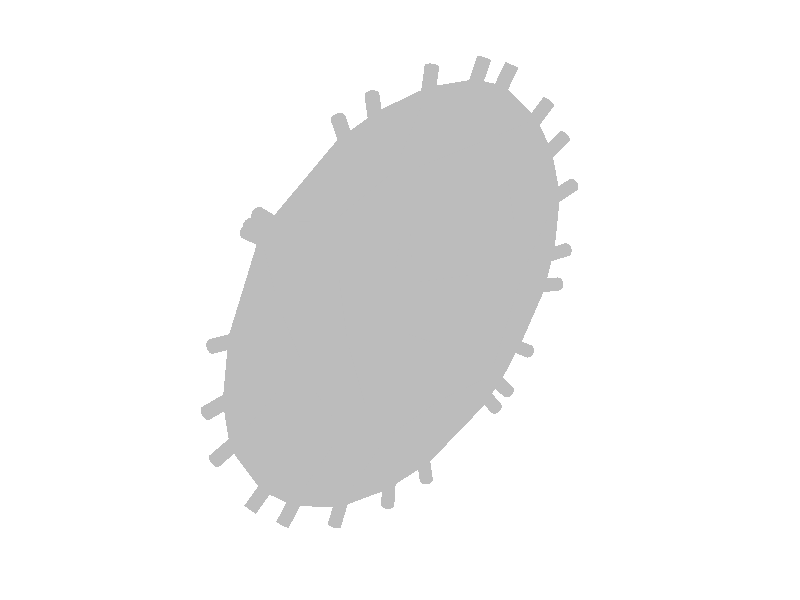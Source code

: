 #include "colors.inc"
background { rgb <1, 1, 1> }
camera {location <6, 6, 6>up <0,1,0> right <-1.33,0,0> angle 18look_at <0, 0, 0> sky <0, 1, 0> }
cylinder { <1.38778e-17, 0.289459, -0.402041>, <-1.38778e-17, 0.10123, -0.512605>, 0.00545749 texture {  pigment { rgb <0.5, 0.5, 0.5> } } }
cylinder { <1.38778e-17, 0.289459, -0.402041>, <3.46945e-18, 0.0505296, -0.0743995>, 0.0101377 texture {  pigment { rgb <0.5, 0.5, 0.5> } } }
cylinder { <-1.38778e-17, 0.10123, -0.512605>, <3.46945e-18, 0.0505296, -0.0743995>, 0.0110282 texture {  pigment { rgb <0.5, 0.5, 0.5> } } }
cylinder { <-1.38778e-17, -0.475481, 0.195143>, <-1.38778e-17, -0.501213, 0.338548>, 0.00364241 texture {  pigment { rgb <0.5, 0.5, 0.5> } } }
cylinder { <-1.38778e-17, -0.475481, 0.195143>, <-1.38778e-17, -0.605998, 0.25138>, 0.00355296 texture {  pigment { rgb <0.5, 0.5, 0.5> } } }
cylinder { <-1.38778e-17, -0.501213, 0.338548>, <-1.38778e-17, -0.605998, 0.25138>, 0.00340756 texture {  pigment { rgb <0.5, 0.5, 0.5> } } }
cylinder { <0, 0.339187, -0.630683>, <1.38778e-17, 0.326882, -0.90252>, 0.00680289 texture {  pigment { rgb <0.5, 0.5, 0.5> } } }
cylinder { <0, 0.339187, -0.630683>, <-2.77556e-17, 0.526731, -0.799665>, 0.00631108 texture {  pigment { rgb <0.5, 0.5, 0.5> } } }
cylinder { <1.38778e-17, 0.326882, -0.90252>, <-2.77556e-17, 0.526731, -0.799665>, 0.00561911 texture {  pigment { rgb <0.5, 0.5, 0.5> } } }
cylinder { <2.77556e-17, -0.497097, 0.0519043>, <2.77556e-17, -0.652927, -0.238725>, 0.00824425 texture {  pigment { rgb <0.5, 0.5, 0.5> } } }
cylinder { <2.77556e-17, -0.497097, 0.0519043>, <-2.77556e-17, -0.371158, -0.259605>, 0.00840011 texture {  pigment { rgb <0.5, 0.5, 0.5> } } }
cylinder { <2.77556e-17, -0.652927, -0.238725>, <-2.77556e-17, -0.371158, -0.259605>, 0.00706353 texture {  pigment { rgb <0.5, 0.5, 0.5> } } }
cylinder { <2.77556e-17, 0.334805, 0.349456>, <5.55112e-17, 0.562161, 0.363367>, 0.00569454 texture {  pigment { rgb <0.5, 0.5, 0.5> } } }
cylinder { <2.77556e-17, 0.334805, 0.349456>, <0, 0.513451, 0.0354564>, 0.00903155 texture {  pigment { rgb <0.5, 0.5, 0.5> } } }
cylinder { <5.55112e-17, 0.562161, 0.363367>, <0, 0.513451, 0.0354564>, 0.00828772 texture {  pigment { rgb <0.5, 0.5, 0.5> } } }
cylinder { <1.38778e-17, 0.289459, -0.402041>, <0, 0.555747, -0.499573>, 0.00708969 texture {  pigment { rgb <0.5, 0.5, 0.5> } } }
cylinder { <1.38778e-17, 0.289459, -0.402041>, <-6.93889e-18, 0.475046, -0.140802>, 0.00801123 texture {  pigment { rgb <0.5, 0.5, 0.5> } } }
cylinder { <0, 0.555747, -0.499573>, <-6.93889e-18, 0.475046, -0.140802>, 0.00919338 texture {  pigment { rgb <0.5, 0.5, 0.5> } } }
cylinder { <-5.55112e-17, -0.371326, -0.900659>, <0, -0.216905, -0.760056>, 0.00522106 texture {  pigment { rgb <0.5, 0.5, 0.5> } } }
cylinder { <-5.55112e-17, -0.371326, -0.900659>, <0, -0.622733, -0.736156>, 0.00751111 texture {  pigment { rgb <0.5, 0.5, 0.5> } } }
cylinder { <0, -0.216905, -0.760056>, <0, -0.622733, -0.736156>, 0.0101633 texture {  pigment { rgb <0.5, 0.5, 0.5> } } }
cylinder { <0, 0.651776, 0.706293>, <3.46945e-18, 0.658572, 0.74287>, 0.000930074 texture {  pigment { rgb <0.5, 0.5, 0.5> } } }
cylinder { <0, 0.651776, 0.706293>, <0, 0.676682, 0.728961>, 0.000841918 texture {  pigment { rgb <0.5, 0.5, 0.5> } } }
cylinder { <3.46945e-18, 0.658572, 0.74287>, <0, 0.676682, 0.728961>, 0.000570872 texture {  pigment { rgb <0.5, 0.5, 0.5> } } }
cylinder { <-2.77556e-17, 0.922479, 0.302497>, <0, 0.642678, 0.0332444>, 0.00970778 texture {  pigment { rgb <0.5, 0.5, 0.5> } } }
cylinder { <5.55112e-17, 0.562161, 0.363367>, <-2.77556e-17, 0.922479, 0.302497>, 0.00913558 texture {  pigment { rgb <0.5, 0.5, 0.5> } } }
cylinder { <0, 0.513451, 0.0354564>, <0, 0.642678, 0.0332444>, 0.00323114 texture {  pigment { rgb <0.5, 0.5, 0.5> } } }
cylinder { <1.38778e-17, -0.559279, 0.781939>, <2.77556e-17, -0.725093, 0.624789>, 0.0057113 texture {  pigment { rgb <0.5, 0.5, 0.5> } } }
cylinder { <-1.38778e-17, -0.501213, 0.338548>, <1.38778e-17, -0.559279, 0.781939>, 0.0111794 texture {  pigment { rgb <0.5, 0.5, 0.5> } } }
cylinder { <-1.38778e-17, -0.605998, 0.25138>, <2.77556e-17, -0.725093, 0.624789>, 0.00979852 texture {  pigment { rgb <0.5, 0.5, 0.5> } } }
cylinder { <-6.93889e-18, 0.475046, -0.140802>, <6.93889e-18, 0.605805, -0.0651568>, 0.00377658 texture {  pigment { rgb <0.5, 0.5, 0.5> } } }
cylinder { <-6.93889e-18, 0.475046, -0.140802>, <6.93889e-18, 0.520668, -0.0471278>, 0.00260483 texture {  pigment { rgb <0.5, 0.5, 0.5> } } }
cylinder { <6.93889e-18, 0.605805, -0.0651568>, <6.93889e-18, 0.520668, -0.0471278>, 0.00217562 texture {  pigment { rgb <0.5, 0.5, 0.5> } } }
cylinder { <2.77556e-17, -0.497097, 0.0519043>, <0, -0.676498, 0.086106>, 0.00456579 texture {  pigment { rgb <0.5, 0.5, 0.5> } } }
cylinder { <2.77556e-17, -0.652927, -0.238725>, <0, -0.955262, -0.14828>, 0.00788936 texture {  pigment { rgb <0.5, 0.5, 0.5> } } }
cylinder { <0, -0.676498, 0.086106>, <0, -0.955262, -0.14828>, 0.00910518 texture {  pigment { rgb <0.5, 0.5, 0.5> } } }
cylinder { <-3.46945e-18, -0.0724555, 0.539984>, <1.73472e-18, -0.0502663, 0.30289>, 0.00595325 texture {  pigment { rgb <0.5, 0.5, 0.5> } } }
cylinder { <2.77556e-17, 0.334805, 0.349456>, <0, 0.0548673, 0.0509432>, 0.0102309 texture {  pigment { rgb <0.5, 0.5, 0.5> } } }
cylinder { <2.77556e-17, 0.334805, 0.349456>, <-3.46945e-18, -0.0724555, 0.539984>, 0.0112406 texture {  pigment { rgb <0.5, 0.5, 0.5> } } }
cylinder { <1.73472e-18, -0.0502663, 0.30289>, <0, 0.0548673, 0.0509432>, 0.00682507 texture {  pigment { rgb <0.5, 0.5, 0.5> } } }
cylinder { <-1.38778e-17, -0.501213, 0.338548>, <1.04083e-17, -0.12701, 0.578973>, 0.0111196 texture {  pigment { rgb <0.5, 0.5, 0.5> } } }
cylinder { <1.38778e-17, -0.559279, 0.781939>, <1.04083e-17, -0.12701, 0.578973>, 0.0119387 texture {  pigment { rgb <0.5, 0.5, 0.5> } } }
cylinder { <-1.38778e-17, -0.475481, 0.195143>, <5.55112e-17, -0.553116, 0.158051>, 0.00215103 texture {  pigment { rgb <0.5, 0.5, 0.5> } } }
cylinder { <2.77556e-17, -0.497097, 0.0519043>, <5.55112e-17, -0.553116, 0.158051>, 0.00300055 texture {  pigment { rgb <0.5, 0.5, 0.5> } } }
cylinder { <-1.38778e-17, -0.475481, 0.195143>, <2.77556e-17, -0.497097, 0.0519043>, 0.00362151 texture {  pigment { rgb <0.5, 0.5, 0.5> } } }
cylinder { <-3.46945e-18, -0.120462, 0.0455063>, <-3.46945e-18, -0.017685, -0.0219349>, 0.00307322 texture {  pigment { rgb <0.5, 0.5, 0.5> } } }
cylinder { <-3.46945e-18, -0.120462, 0.0455063>, <0, -0.000181988, 0.0195995>, 0.00307597 texture {  pigment { rgb <0.5, 0.5, 0.5> } } }
cylinder { <-3.46945e-18, -0.017685, -0.0219349>, <0, -0.000181988, 0.0195995>, 0.00112679 texture {  pigment { rgb <0.5, 0.5, 0.5> } } }
cylinder { <-1.38778e-17, -0.605998, 0.25138>, <5.55112e-17, -0.553116, 0.158051>, 0.00268175 texture {  pigment { rgb <0.5, 0.5, 0.5> } } }
cylinder { <0, -0.216905, -0.760056>, <1.38778e-17, -0.224489, -0.944342>, 0.00461104 texture {  pigment { rgb <0.5, 0.5, 0.5> } } }
cylinder { <0, 0.0751381, -0.967882>, <0, 0.0281819, -0.693747>, 0.00695318 texture {  pigment { rgb <0.5, 0.5, 0.5> } } }
cylinder { <1.38778e-17, -0.224489, -0.944342>, <0, 0.0751381, -0.967882>, 0.00751377 texture {  pigment { rgb <0.5, 0.5, 0.5> } } }
cylinder { <0, -0.216905, -0.760056>, <0, 0.0281819, -0.693747>, 0.00634746 texture {  pigment { rgb <0.5, 0.5, 0.5> } } }
cylinder { <0, 0.339187, -0.630683>, <0, 0.555747, -0.499573>, 0.00632891 texture {  pigment { rgb <0.5, 0.5, 0.5> } } }
cylinder { <-2.77556e-17, 0.526731, -0.799665>, <0, 0.775134, -0.585228>, 0.00820394 texture {  pigment { rgb <0.5, 0.5, 0.5> } } }
cylinder { <0, 0.555747, -0.499573>, <0, 0.775134, -0.585228>, 0.00588787 texture {  pigment { rgb <0.5, 0.5, 0.5> } } }
cylinder { <-1.38778e-17, -0.0957252, 0.564578>, <3.46945e-17, -0.110743, 0.538972>, 0.000742129 texture {  pigment { rgb <0.5, 0.5, 0.5> } } }
cylinder { <-3.46945e-18, -0.0724555, 0.539984>, <-1.38778e-17, -0.0957252, 0.564578>, 0.000846432 texture {  pigment { rgb <0.5, 0.5, 0.5> } } }
cylinder { <-3.46945e-18, -0.0724555, 0.539984>, <3.46945e-17, -0.110743, 0.538972>, 0.000957526 texture {  pigment { rgb <0.5, 0.5, 0.5> } } }
cylinder { <0, -0.676498, 0.086106>, <5.55112e-17, -0.553116, 0.158051>, 0.00357063 texture {  pigment { rgb <0.5, 0.5, 0.5> } } }
cylinder { <-1.38778e-17, -0.605998, 0.25138>, <0, -0.676498, 0.086106>, 0.00449206 texture {  pigment { rgb <0.5, 0.5, 0.5> } } }
cylinder { <-5.55112e-17, -0.371326, -0.900659>, <1.38778e-17, -0.224489, -0.944342>, 0.00382992 texture {  pigment { rgb <0.5, 0.5, 0.5> } } }
cylinder { <0, 0.513451, 0.0354564>, <0, 0.0548673, 0.0509432>, 0.0114711 texture {  pigment { rgb <0.5, 0.5, 0.5> } } }
cylinder { <6.93889e-18, 0.520668, -0.0471278>, <0, 0.0253386, -0.00308759>, 0.0124321 texture {  pigment { rgb <0.5, 0.5, 0.5> } } }
cylinder { <0, 0.513451, 0.0354564>, <6.93889e-18, 0.520668, -0.0471278>, 0.00207247 texture {  pigment { rgb <0.5, 0.5, 0.5> } } }
cylinder { <0, 0.0548673, 0.0509432>, <0, 0.0253386, -0.00308759>, 0.00153933 texture {  pigment { rgb <0.5, 0.5, 0.5> } } }
cylinder { <0, 0.651776, 0.706293>, <0, 0.307801, 0.669171>, 0.00864931 texture {  pigment { rgb <0.5, 0.5, 0.5> } } }
cylinder { <3.46945e-18, 0.658572, 0.74287>, <2.77556e-17, 0.265116, 0.924883>, 0.0108379 texture {  pigment { rgb <0.5, 0.5, 0.5> } } }
cylinder { <0, 0.307801, 0.669171>, <2.77556e-17, 0.265116, 0.924883>, 0.00648126 texture {  pigment { rgb <0.5, 0.5, 0.5> } } }
cylinder { <0, 0.0548673, 0.0509432>, <0, -0.000181988, 0.0195995>, 0.00158368 texture {  pigment { rgb <0.5, 0.5, 0.5> } } }
cylinder { <0, -0.000181988, 0.0195995>, <0, 0.0253386, -0.00308759>, 0.000853669 texture {  pigment { rgb <0.5, 0.5, 0.5> } } }
cylinder { <2.77556e-17, -0.652927, -0.238725>, <-6.93889e-18, -0.809065, -0.547476>, 0.00864965 texture {  pigment { rgb <0.5, 0.5, 0.5> } } }
cylinder { <-2.77556e-17, -0.371158, -0.259605>, <6.93889e-18, -0.691597, -0.56267>, 0.0110264 texture {  pigment { rgb <0.5, 0.5, 0.5> } } }
cylinder { <-6.93889e-18, -0.809065, -0.547476>, <6.93889e-18, -0.691597, -0.56267>, 0.00296117 texture {  pigment { rgb <0.5, 0.5, 0.5> } } }
cylinder { <0, 0.555747, -0.499573>, <1.38778e-17, 0.864227, -0.433786>, 0.00788542 texture {  pigment { rgb <0.5, 0.5, 0.5> } } }
cylinder { <0, 0.775134, -0.585228>, <1.38778e-17, 0.864227, -0.433786>, 0.00439262 texture {  pigment { rgb <0.5, 0.5, 0.5> } } }
cylinder { <1.04083e-17, -0.12701, 0.578973>, <-1.38778e-17, -0.0957252, 0.564578>, 0.000860938 texture {  pigment { rgb <0.5, 0.5, 0.5> } } }
cylinder { <1.04083e-17, -0.12701, 0.578973>, <3.46945e-17, -0.110743, 0.538972>, 0.00107955 texture {  pigment { rgb <0.5, 0.5, 0.5> } } }
cylinder { <2.77556e-17, -0.497097, 0.0519043>, <-3.46945e-18, -0.120462, 0.0455063>, 0.00941723 texture {  pigment { rgb <0.5, 0.5, 0.5> } } }
cylinder { <-2.77556e-17, -0.371158, -0.259605>, <-3.46945e-18, -0.017685, -0.0219349>, 0.0106487 texture {  pigment { rgb <0.5, 0.5, 0.5> } } }
cylinder { <0, -0.622733, -0.736156>, <6.93889e-18, -0.691597, -0.56267>, 0.00466634 texture {  pigment { rgb <0.5, 0.5, 0.5> } } }
cylinder { <0, -0.622733, -0.736156>, <0, -0.762913, -0.618259>, 0.00457917 texture {  pigment { rgb <0.5, 0.5, 0.5> } } }
cylinder { <6.93889e-18, -0.691597, -0.56267>, <0, -0.762913, -0.618259>, 0.00226056 texture {  pigment { rgb <0.5, 0.5, 0.5> } } }
cylinder { <0, -0.955262, -0.14828>, <-6.93889e-18, -0.809065, -0.547476>, 0.0106281 texture {  pigment { rgb <0.5, 0.5, 0.5> } } }
cylinder { <1.38778e-17, 0.289459, -0.402041>, <0, 0.339187, -0.630683>, 0.0058497 texture {  pigment { rgb <0.5, 0.5, 0.5> } } }
cylinder { <1.04083e-17, -0.12701, 0.578973>, <0, -0.238932, 0.943227>, 0.00952653 texture {  pigment { rgb <0.5, 0.5, 0.5> } } }
cylinder { <1.38778e-17, -0.559279, 0.781939>, <0, -0.238932, 0.943227>, 0.00896648 texture {  pigment { rgb <0.5, 0.5, 0.5> } } }
cylinder { <0, -0.676498, 0.086106>, <1.38778e-17, -0.958376, 0.068828>, 0.00706018 texture {  pigment { rgb <0.5, 0.5, 0.5> } } }
cylinder { <0, -0.955262, -0.14828>, <1.38778e-17, -0.958376, 0.068828>, 0.00542827 texture {  pigment { rgb <0.5, 0.5, 0.5> } } }
cylinder { <-1.38778e-17, -0.605998, 0.25138>, <0, -0.888675, 0.357902>, 0.00755202 texture {  pigment { rgb <0.5, 0.5, 0.5> } } }
cylinder { <2.77556e-17, -0.725093, 0.624789>, <0, -0.888675, 0.357902>, 0.00782575 texture {  pigment { rgb <0.5, 0.5, 0.5> } } }
cylinder { <3.46945e-18, 0.0505296, -0.0743995>, <-6.93889e-18, 0.475046, -0.140802>, 0.010742 texture {  pigment { rgb <0.5, 0.5, 0.5> } } }
cylinder { <-3.46945e-18, -0.017685, -0.0219349>, <0, 0.0253386, -0.00308759>, 0.00117427 texture {  pigment { rgb <0.5, 0.5, 0.5> } } }
cylinder { <0, 0.651776, 0.706293>, <0, 0.704235, 0.688382>, 0.0013858 texture {  pigment { rgb <0.5, 0.5, 0.5> } } }
cylinder { <0, 0.676682, 0.728961>, <0, 0.704235, 0.688382>, 0.00122623 texture {  pigment { rgb <0.5, 0.5, 0.5> } } }
cylinder { <3.46945e-18, 0.0505296, -0.0743995>, <-3.46945e-18, -0.017685, -0.0219349>, 0.00215142 texture {  pigment { rgb <0.5, 0.5, 0.5> } } }
cylinder { <3.46945e-18, 0.0505296, -0.0743995>, <0, 0.0253386, -0.00308759>, 0.00189076 texture {  pigment { rgb <0.5, 0.5, 0.5> } } }
cylinder { <-1.73472e-17, -0.05496, 0.604666>, <-1.38778e-17, -0.00642336, 0.967935>, 0.00916242 texture {  pigment { rgb <0.5, 0.5, 0.5> } } }
cylinder { <2.77556e-17, 0.265116, 0.924883>, <-1.73472e-17, -0.05496, 0.604666>, 0.0113189 texture {  pigment { rgb <0.5, 0.5, 0.5> } } }
cylinder { <2.77556e-17, 0.265116, 0.924883>, <-1.38778e-17, -0.00642336, 0.967935>, 0.00687328 texture {  pigment { rgb <0.5, 0.5, 0.5> } } }
cylinder { <1.38778e-17, -0.958376, 0.068828>, <0, -0.888675, 0.357902>, 0.00743397 texture {  pigment { rgb <0.5, 0.5, 0.5> } } }
cylinder { <-3.46945e-18, -0.017685, -0.0219349>, <0, -0.106977, -0.488707>, 0.0118809 texture {  pigment { rgb <0.5, 0.5, 0.5> } } }
cylinder { <-1.38778e-17, 0.10123, -0.512605>, <0, -0.106977, -0.488707>, 0.00523936 texture {  pigment { rgb <0.5, 0.5, 0.5> } } }
cylinder { <0, 0.642678, 0.0332444>, <0, 0.558618, -0.0268404>, 0.00258315 texture {  pigment { rgb <0.5, 0.5, 0.5> } } }
cylinder { <0, 0.513451, 0.0354564>, <0, 0.558618, -0.0268404>, 0.00192369 texture {  pigment { rgb <0.5, 0.5, 0.5> } } }
cylinder { <6.93889e-18, -0.691597, -0.56267>, <0, -0.106977, -0.488707>, 0.014732 texture {  pigment { rgb <0.5, 0.5, 0.5> } } }
cylinder { <0, -0.216905, -0.760056>, <0, -0.106977, -0.488707>, 0.00731927 texture {  pigment { rgb <0.5, 0.5, 0.5> } } }
cylinder { <1.73472e-18, -0.0502663, 0.30289>, <-3.46945e-18, -0.120462, 0.0455063>, 0.00666962 texture {  pigment { rgb <0.5, 0.5, 0.5> } } }
cylinder { <1.73472e-18, -0.0502663, 0.30289>, <0, -0.000181988, 0.0195995>, 0.00719211 texture {  pigment { rgb <0.5, 0.5, 0.5> } } }
cylinder { <-1.38778e-17, -0.0957252, 0.564578>, <-1.73472e-17, -0.05496, 0.604666>, 0.00142935 texture {  pigment { rgb <0.5, 0.5, 0.5> } } }
cylinder { <1.04083e-17, -0.12701, 0.578973>, <-1.73472e-17, -0.05496, 0.604666>, 0.00191235 texture {  pigment { rgb <0.5, 0.5, 0.5> } } }
cylinder { <-2.77556e-17, -0.371158, -0.259605>, <0, -0.106977, -0.488707>, 0.0087421 texture {  pigment { rgb <0.5, 0.5, 0.5> } } }
cylinder { <0, 0.642678, 0.0332444>, <6.93889e-18, 0.605805, -0.0651568>, 0.00262708 texture {  pigment { rgb <0.5, 0.5, 0.5> } } }
cylinder { <6.93889e-18, 0.605805, -0.0651568>, <0, 0.558618, -0.0268404>, 0.0015196 texture {  pigment { rgb <0.5, 0.5, 0.5> } } }
cylinder { <-1.38778e-17, -0.475481, 0.195143>, <3.46945e-17, -0.110743, 0.538972>, 0.0125313 texture {  pigment { rgb <0.5, 0.5, 0.5> } } }
cylinder { <-2.77556e-17, 0.922479, 0.302497>, <0, 0.704235, 0.688382>, 0.0110831 texture {  pigment { rgb <0.5, 0.5, 0.5> } } }
cylinder { <5.55112e-17, 0.562161, 0.363367>, <0, 0.651776, 0.706293>, 0.00886105 texture {  pigment { rgb <0.5, 0.5, 0.5> } } }
cylinder { <2.77556e-17, 0.334805, 0.349456>, <0, 0.651776, 0.706293>, 0.0119322 texture {  pigment { rgb <0.5, 0.5, 0.5> } } }
cylinder { <-2.77556e-17, 0.922479, 0.302497>, <4.16334e-17, 0.949378, 0.138464>, 0.0041556 texture {  pigment { rgb <0.5, 0.5, 0.5> } } }
cylinder { <0, 0.642678, 0.0332444>, <4.16334e-17, 0.949378, 0.138464>, 0.00810617 texture {  pigment { rgb <0.5, 0.5, 0.5> } } }
cylinder { <1.38778e-17, 0.864227, -0.433786>, <-2.77556e-17, 0.941369, -0.160463>, 0.00710002 texture {  pigment { rgb <0.5, 0.5, 0.5> } } }
cylinder { <6.93889e-18, 0.605805, -0.0651568>, <-2.77556e-17, 0.941369, -0.160463>, 0.00872091 texture {  pigment { rgb <0.5, 0.5, 0.5> } } }
cylinder { <6.93889e-18, 0.605805, -0.0651568>, <1.38778e-17, 0.864227, -0.433786>, 0.0112547 texture {  pigment { rgb <0.5, 0.5, 0.5> } } }
cylinder { <4.16334e-17, 0.949378, 0.138464>, <-2.77556e-17, 0.941369, -0.160463>, 0.00747587 texture {  pigment { rgb <0.5, 0.5, 0.5> } } }
cylinder { <0, -0.238932, 0.943227>, <-1.38778e-17, -0.00642336, 0.967935>, 0.00584543 texture {  pigment { rgb <0.5, 0.5, 0.5> } } }
cylinder { <-6.93889e-18, -0.809065, -0.547476>, <0, -0.762913, -0.618259>, 0.00211249 texture {  pigment { rgb <0.5, 0.5, 0.5> } } }
cylinder { <6.93889e-18, 0.520668, -0.0471278>, <0, 0.558618, -0.0268404>, 0.00107582 texture {  pigment { rgb <0.5, 0.5, 0.5> } } }
cylinder { <-3.46945e-18, -0.0724555, 0.539984>, <-1.73472e-17, -0.05496, 0.604666>, 0.00167515 texture {  pigment { rgb <0.5, 0.5, 0.5> } } }
cylinder { <0, 0.307801, 0.669171>, <-1.73472e-17, -0.05496, 0.604666>, 0.00921129 texture {  pigment { rgb <0.5, 0.5, 0.5> } } }
cylinder { <2.77556e-17, 0.334805, 0.349456>, <0, 0.307801, 0.669171>, 0.00802133 texture {  pigment { rgb <0.5, 0.5, 0.5> } } }
cylinder { <-1.38778e-17, 0.10123, -0.512605>, <0, 0.339187, -0.630683>, 0.00664107 texture {  pigment { rgb <0.5, 0.5, 0.5> } } }
cylinder { <-1.38778e-17, 0.10123, -0.512605>, <0, 0.0281819, -0.693747>, 0.00488291 texture {  pigment { rgb <0.5, 0.5, 0.5> } } }
cylinder { <0, 0.0281819, -0.693747>, <0, -0.106977, -0.488707>, 0.0061395 texture {  pigment { rgb <0.5, 0.5, 0.5> } } }
cylinder { <1.38778e-17, 0.326882, -0.90252>, <0, 0.0281819, -0.693747>, 0.0091107 texture {  pigment { rgb <0.5, 0.5, 0.5> } } }
cylinder { <1.38778e-17, 0.326882, -0.90252>, <0, 0.0751381, -0.967882>, 0.00650225 texture {  pigment { rgb <0.5, 0.5, 0.5> } } }
cylinder { <0, 0.0281819, -0.693747>, <-1.38778e-17, -0.0695227, -0.60406>, 0.00331567 texture {  pigment { rgb <0.5, 0.5, 0.5> } } }
cylinder { <0, -0.106977, -0.488707>, <-1.38778e-17, -0.0695227, -0.60406>, 0.00303205 texture {  pigment { rgb <0.5, 0.5, 0.5> } } }
cylinder { <0, -0.216905, -0.760056>, <-1.38778e-17, -0.0695227, -0.60406>, 0.00536517 texture {  pigment { rgb <0.5, 0.5, 0.5> } } }
cylinder { <-1.38778e-17, -0.475481, 0.195143>, <-3.46945e-18, -0.120462, 0.0455063>, 0.00963162 texture {  pigment { rgb <0.5, 0.5, 0.5> } } }
cylinder { <1.73472e-18, -0.0502663, 0.30289>, <3.46945e-17, -0.110743, 0.538972>, 0.00609261 texture {  pigment { rgb <0.5, 0.5, 0.5> } } }
mesh2 {
vertex_vectors { 300, 
<1.38778e-17, 0.289459, -0.402041>, 
<-1.38778e-17, 0.10123, -0.512605>, 
<3.46945e-18, 0.0505296, -0.0743995>, 
<-1.38778e-17, -0.475481, 0.195143>, 
<-1.38778e-17, -0.501213, 0.338548>, 
<-1.38778e-17, -0.605998, 0.25138>, 
<0, 0.339187, -0.630683>, 
<1.38778e-17, 0.326882, -0.90252>, 
<-2.77556e-17, 0.526731, -0.799665>, 
<2.77556e-17, -0.497097, 0.0519043>, 
<2.77556e-17, -0.652927, -0.238725>, 
<-2.77556e-17, -0.371158, -0.259605>, 
<2.77556e-17, 0.334805, 0.349456>, 
<5.55112e-17, 0.562161, 0.363367>, 
<0, 0.513451, 0.0354564>, 
<1.38778e-17, 0.289459, -0.402041>, 
<0, 0.555747, -0.499573>, 
<-6.93889e-18, 0.475046, -0.140802>, 
<-5.55112e-17, -0.371326, -0.900659>, 
<0, -0.216905, -0.760056>, 
<0, -0.622733, -0.736156>, 
<0, 0.651776, 0.706293>, 
<3.46945e-18, 0.658572, 0.74287>, 
<0, 0.676682, 0.728961>, 
<5.55112e-17, 0.562161, 0.363367>, 
<0, 0.513451, 0.0354564>, 
<0, 0.642678, 0.0332444>, 
<5.55112e-17, 0.562161, 0.363367>, 
<-2.77556e-17, 0.922479, 0.302497>, 
<0, 0.642678, 0.0332444>, 
<-1.38778e-17, -0.501213, 0.338548>, 
<-1.38778e-17, -0.605998, 0.25138>, 
<2.77556e-17, -0.725093, 0.624789>, 
<-1.38778e-17, -0.501213, 0.338548>, 
<1.38778e-17, -0.559279, 0.781939>, 
<2.77556e-17, -0.725093, 0.624789>, 
<-6.93889e-18, 0.475046, -0.140802>, 
<6.93889e-18, 0.605805, -0.0651568>, 
<6.93889e-18, 0.520668, -0.0471278>, 
<2.77556e-17, -0.652927, -0.238725>, 
<0, -0.676498, 0.086106>, 
<0, -0.955262, -0.14828>, 
<2.77556e-17, -0.497097, 0.0519043>, 
<2.77556e-17, -0.652927, -0.238725>, 
<0, -0.676498, 0.086106>, 
<2.77556e-17, 0.334805, 0.349456>, 
<1.73472e-18, -0.0502663, 0.30289>, 
<0, 0.0548673, 0.0509432>, 
<2.77556e-17, 0.334805, 0.349456>, 
<-3.46945e-18, -0.0724555, 0.539984>, 
<1.73472e-18, -0.0502663, 0.30289>, 
<-1.38778e-17, -0.501213, 0.338548>, 
<1.38778e-17, -0.559279, 0.781939>, 
<1.04083e-17, -0.12701, 0.578973>, 
<-1.38778e-17, -0.475481, 0.195143>, 
<2.77556e-17, -0.497097, 0.0519043>, 
<5.55112e-17, -0.553116, 0.158051>, 
<-3.46945e-18, -0.120462, 0.0455063>, 
<-3.46945e-18, -0.017685, -0.0219349>, 
<0, -0.000181988, 0.0195995>, 
<-1.38778e-17, -0.475481, 0.195143>, 
<-1.38778e-17, -0.605998, 0.25138>, 
<5.55112e-17, -0.553116, 0.158051>, 
<0, -0.216905, -0.760056>, 
<1.38778e-17, -0.224489, -0.944342>, 
<0, 0.0751381, -0.967882>, 
<0, -0.216905, -0.760056>, 
<0, 0.0751381, -0.967882>, 
<0, 0.0281819, -0.693747>, 
<0, 0.339187, -0.630683>, 
<-2.77556e-17, 0.526731, -0.799665>, 
<0, 0.555747, -0.499573>, 
<-2.77556e-17, 0.526731, -0.799665>, 
<0, 0.555747, -0.499573>, 
<0, 0.775134, -0.585228>, 
<-3.46945e-18, -0.0724555, 0.539984>, 
<-1.38778e-17, -0.0957252, 0.564578>, 
<3.46945e-17, -0.110743, 0.538972>, 
<-1.38778e-17, -0.605998, 0.25138>, 
<0, -0.676498, 0.086106>, 
<5.55112e-17, -0.553116, 0.158051>, 
<-5.55112e-17, -0.371326, -0.900659>, 
<0, -0.216905, -0.760056>, 
<1.38778e-17, -0.224489, -0.944342>, 
<0, 0.513451, 0.0354564>, 
<6.93889e-18, 0.520668, -0.0471278>, 
<0, 0.0548673, 0.0509432>, 
<6.93889e-18, 0.520668, -0.0471278>, 
<0, 0.0548673, 0.0509432>, 
<0, 0.0253386, -0.00308759>, 
<0, 0.651776, 0.706293>, 
<3.46945e-18, 0.658572, 0.74287>, 
<0, 0.307801, 0.669171>, 
<3.46945e-18, 0.658572, 0.74287>, 
<0, 0.307801, 0.669171>, 
<2.77556e-17, 0.265116, 0.924883>, 
<0, 0.0548673, 0.0509432>, 
<0, -0.000181988, 0.0195995>, 
<0, 0.0253386, -0.00308759>, 
<2.77556e-17, -0.652927, -0.238725>, 
<-6.93889e-18, -0.809065, -0.547476>, 
<6.93889e-18, -0.691597, -0.56267>, 
<2.77556e-17, -0.652927, -0.238725>, 
<-2.77556e-17, -0.371158, -0.259605>, 
<6.93889e-18, -0.691597, -0.56267>, 
<0, 0.555747, -0.499573>, 
<0, 0.775134, -0.585228>, 
<1.38778e-17, 0.864227, -0.433786>, 
<1.04083e-17, -0.12701, 0.578973>, 
<-1.38778e-17, -0.0957252, 0.564578>, 
<3.46945e-17, -0.110743, 0.538972>, 
<2.77556e-17, -0.497097, 0.0519043>, 
<0, -0.676498, 0.086106>, 
<5.55112e-17, -0.553116, 0.158051>, 
<2.77556e-17, -0.497097, 0.0519043>, 
<-2.77556e-17, -0.371158, -0.259605>, 
<-3.46945e-18, -0.120462, 0.0455063>, 
<-2.77556e-17, -0.371158, -0.259605>, 
<-3.46945e-18, -0.120462, 0.0455063>, 
<-3.46945e-18, -0.017685, -0.0219349>, 
<0, -0.622733, -0.736156>, 
<6.93889e-18, -0.691597, -0.56267>, 
<0, -0.762913, -0.618259>, 
<2.77556e-17, -0.652927, -0.238725>, 
<0, -0.955262, -0.14828>, 
<-6.93889e-18, -0.809065, -0.547476>, 
<1.38778e-17, 0.289459, -0.402041>, 
<0, 0.339187, -0.630683>, 
<0, 0.555747, -0.499573>, 
<1.38778e-17, -0.559279, 0.781939>, 
<1.04083e-17, -0.12701, 0.578973>, 
<0, -0.238932, 0.943227>, 
<0, -0.676498, 0.086106>, 
<0, -0.955262, -0.14828>, 
<1.38778e-17, -0.958376, 0.068828>, 
<-1.38778e-17, -0.605998, 0.25138>, 
<2.77556e-17, -0.725093, 0.624789>, 
<0, -0.888675, 0.357902>, 
<1.38778e-17, 0.289459, -0.402041>, 
<3.46945e-18, 0.0505296, -0.0743995>, 
<-6.93889e-18, 0.475046, -0.140802>, 
<-3.46945e-18, -0.017685, -0.0219349>, 
<0, -0.000181988, 0.0195995>, 
<0, 0.0253386, -0.00308759>, 
<0, 0.651776, 0.706293>, 
<0, 0.676682, 0.728961>, 
<0, 0.704235, 0.688382>, 
<3.46945e-18, 0.0505296, -0.0743995>, 
<-3.46945e-18, -0.017685, -0.0219349>, 
<0, 0.0253386, -0.00308759>, 
<2.77556e-17, 0.265116, 0.924883>, 
<-1.73472e-17, -0.05496, 0.604666>, 
<-1.38778e-17, -0.00642336, 0.967935>, 
<0, -0.676498, 0.086106>, 
<1.38778e-17, -0.958376, 0.068828>, 
<0, -0.888675, 0.357902>, 
<-1.38778e-17, -0.605998, 0.25138>, 
<0, -0.676498, 0.086106>, 
<0, -0.888675, 0.357902>, 
<-1.38778e-17, 0.10123, -0.512605>, 
<3.46945e-18, 0.0505296, -0.0743995>, 
<0, -0.106977, -0.488707>, 
<3.46945e-18, 0.0505296, -0.0743995>, 
<-3.46945e-18, -0.017685, -0.0219349>, 
<0, -0.106977, -0.488707>, 
<0, 0.513451, 0.0354564>, 
<0, 0.642678, 0.0332444>, 
<0, 0.558618, -0.0268404>, 
<0, -0.216905, -0.760056>, 
<0, -0.622733, -0.736156>, 
<6.93889e-18, -0.691597, -0.56267>, 
<0, -0.216905, -0.760056>, 
<6.93889e-18, -0.691597, -0.56267>, 
<0, -0.106977, -0.488707>, 
<1.73472e-18, -0.0502663, 0.30289>, 
<-3.46945e-18, -0.120462, 0.0455063>, 
<0, -0.000181988, 0.0195995>, 
<1.04083e-17, -0.12701, 0.578973>, 
<-1.38778e-17, -0.0957252, 0.564578>, 
<-1.73472e-17, -0.05496, 0.604666>, 
<2.77556e-17, 0.334805, 0.349456>, 
<0, 0.513451, 0.0354564>, 
<0, 0.0548673, 0.0509432>, 
<3.46945e-18, 0.0505296, -0.0743995>, 
<-6.93889e-18, 0.475046, -0.140802>, 
<6.93889e-18, 0.520668, -0.0471278>, 
<3.46945e-18, 0.0505296, -0.0743995>, 
<6.93889e-18, 0.520668, -0.0471278>, 
<0, 0.0253386, -0.00308759>, 
<-2.77556e-17, -0.371158, -0.259605>, 
<-3.46945e-18, -0.017685, -0.0219349>, 
<0, -0.106977, -0.488707>, 
<0, 0.642678, 0.0332444>, 
<6.93889e-18, 0.605805, -0.0651568>, 
<0, 0.558618, -0.0268404>, 
<-1.38778e-17, -0.475481, 0.195143>, 
<-1.38778e-17, -0.501213, 0.338548>, 
<3.46945e-17, -0.110743, 0.538972>, 
<-1.38778e-17, -0.501213, 0.338548>, 
<1.04083e-17, -0.12701, 0.578973>, 
<3.46945e-17, -0.110743, 0.538972>, 
<1.73472e-18, -0.0502663, 0.30289>, 
<0, 0.0548673, 0.0509432>, 
<0, -0.000181988, 0.0195995>, 
<5.55112e-17, 0.562161, 0.363367>, 
<-2.77556e-17, 0.922479, 0.302497>, 
<0, 0.704235, 0.688382>, 
<5.55112e-17, 0.562161, 0.363367>, 
<0, 0.651776, 0.706293>, 
<0, 0.704235, 0.688382>, 
<2.77556e-17, 0.334805, 0.349456>, 
<5.55112e-17, 0.562161, 0.363367>, 
<0, 0.651776, 0.706293>, 
<-2.77556e-17, 0.922479, 0.302497>, 
<0, 0.642678, 0.0332444>, 
<4.16334e-17, 0.949378, 0.138464>, 
<6.93889e-18, 0.605805, -0.0651568>, 
<1.38778e-17, 0.864227, -0.433786>, 
<-2.77556e-17, 0.941369, -0.160463>, 
<0, 0.642678, 0.0332444>, 
<6.93889e-18, 0.605805, -0.0651568>, 
<-2.77556e-17, 0.941369, -0.160463>, 
<0, 0.642678, 0.0332444>, 
<4.16334e-17, 0.949378, 0.138464>, 
<-2.77556e-17, 0.941369, -0.160463>, 
<0, 0.555747, -0.499573>, 
<-6.93889e-18, 0.475046, -0.140802>, 
<6.93889e-18, 0.605805, -0.0651568>, 
<0, 0.555747, -0.499573>, 
<6.93889e-18, 0.605805, -0.0651568>, 
<1.38778e-17, 0.864227, -0.433786>, 
<1.04083e-17, -0.12701, 0.578973>, 
<0, -0.238932, 0.943227>, 
<-1.73472e-17, -0.05496, 0.604666>, 
<0, -0.238932, 0.943227>, 
<-1.73472e-17, -0.05496, 0.604666>, 
<-1.38778e-17, -0.00642336, 0.967935>, 
<-6.93889e-18, -0.809065, -0.547476>, 
<6.93889e-18, -0.691597, -0.56267>, 
<0, -0.762913, -0.618259>, 
<-2.77556e-17, -0.371158, -0.259605>, 
<6.93889e-18, -0.691597, -0.56267>, 
<0, -0.106977, -0.488707>, 
<0, 0.513451, 0.0354564>, 
<6.93889e-18, 0.520668, -0.0471278>, 
<0, 0.558618, -0.0268404>, 
<-3.46945e-18, -0.0724555, 0.539984>, 
<-1.38778e-17, -0.0957252, 0.564578>, 
<-1.73472e-17, -0.05496, 0.604666>, 
<0, 0.307801, 0.669171>, 
<2.77556e-17, 0.265116, 0.924883>, 
<-1.73472e-17, -0.05496, 0.604666>, 
<-3.46945e-18, -0.0724555, 0.539984>, 
<0, 0.307801, 0.669171>, 
<-1.73472e-17, -0.05496, 0.604666>, 
<2.77556e-17, 0.334805, 0.349456>, 
<-3.46945e-18, -0.0724555, 0.539984>, 
<0, 0.307801, 0.669171>, 
<1.38778e-17, 0.289459, -0.402041>, 
<-1.38778e-17, 0.10123, -0.512605>, 
<0, 0.339187, -0.630683>, 
<-1.38778e-17, 0.10123, -0.512605>, 
<0, 0.0281819, -0.693747>, 
<0, -0.106977, -0.488707>, 
<0, 0.339187, -0.630683>, 
<1.38778e-17, 0.326882, -0.90252>, 
<0, 0.0281819, -0.693747>, 
<-1.38778e-17, 0.10123, -0.512605>, 
<0, 0.339187, -0.630683>, 
<0, 0.0281819, -0.693747>, 
<1.38778e-17, 0.326882, -0.90252>, 
<0, 0.0751381, -0.967882>, 
<0, 0.0281819, -0.693747>, 
<0, 0.0281819, -0.693747>, 
<0, -0.106977, -0.488707>, 
<-1.38778e-17, -0.0695227, -0.60406>, 
<0, -0.216905, -0.760056>, 
<0, -0.106977, -0.488707>, 
<-1.38778e-17, -0.0695227, -0.60406>, 
<0, -0.216905, -0.760056>, 
<0, 0.0281819, -0.693747>, 
<-1.38778e-17, -0.0695227, -0.60406>, 
<6.93889e-18, 0.605805, -0.0651568>, 
<6.93889e-18, 0.520668, -0.0471278>, 
<0, 0.558618, -0.0268404>, 
<2.77556e-17, 0.334805, 0.349456>, 
<0, 0.651776, 0.706293>, 
<0, 0.307801, 0.669171>, 
<-1.38778e-17, -0.475481, 0.195143>, 
<2.77556e-17, -0.497097, 0.0519043>, 
<-3.46945e-18, -0.120462, 0.0455063>, 
<-1.38778e-17, -0.475481, 0.195143>, 
<1.73472e-18, -0.0502663, 0.30289>, 
<-3.46945e-18, -0.120462, 0.0455063>, 
<-1.38778e-17, -0.475481, 0.195143>, 
<1.73472e-18, -0.0502663, 0.30289>, 
<3.46945e-17, -0.110743, 0.538972>, 
<-3.46945e-18, -0.0724555, 0.539984>, 
<1.73472e-18, -0.0502663, 0.30289>, 
<3.46945e-17, -0.110743, 0.538972>
}
normal_vectors { 300, 
<1, 0, 0>, 
<1, 0, 0>, 
<1, 0, 0>, 
<1, 0, 0>, 
<1, 0, 0>, 
<1, 0, 0>, 
<1, 0, 0>, 
<1, 0, 0>, 
<1, 0, 0>, 
<1, 0, 0>, 
<1, 0, 0>, 
<1, 0, 0>, 
<1, 0, 0>, 
<1, 0, 0>, 
<1, 0, 0>, 
<1, 0, 0>, 
<1, 0, 0>, 
<1, 0, 0>, 
<1, 0, 0>, 
<1, 0, 0>, 
<1, 0, 0>, 
<1, 0, 0>, 
<1, 0, 0>, 
<1, 0, 0>, 
<1, 0, 0>, 
<1, 0, 0>, 
<1, 0, 0>, 
<1, 0, 0>, 
<1, 0, 0>, 
<1, 0, 0>, 
<1, 0, 0>, 
<1, 0, 0>, 
<1, 0, 0>, 
<1, 0, 0>, 
<1, 0, 0>, 
<1, 0, 0>, 
<1, 0, 0>, 
<1, 0, 0>, 
<1, 0, 0>, 
<1, 0, 0>, 
<1, 0, 0>, 
<1, 0, 0>, 
<1, 0, 0>, 
<1, 0, 0>, 
<1, 0, 0>, 
<1, 0, 0>, 
<1, 0, 0>, 
<1, 0, 0>, 
<1, 0, 0>, 
<1, 0, 0>, 
<1, 0, 0>, 
<1, 0, 0>, 
<1, 0, 0>, 
<1, 0, 0>, 
<1, 0, 0>, 
<1, 0, 0>, 
<1, 0, 0>, 
<1, 0, 0>, 
<1, 0, 0>, 
<1, 0, 0>, 
<1, 0, 0>, 
<1, 0, 0>, 
<1, 0, 0>, 
<1, 0, 0>, 
<1, 0, 0>, 
<1, 0, 0>, 
<1, 0, 0>, 
<1, 0, 0>, 
<1, 0, 0>, 
<1, 0, 0>, 
<1, 0, 0>, 
<1, 0, 0>, 
<1, 0, 0>, 
<1, 0, 0>, 
<1, 0, 0>, 
<1, 0, 0>, 
<1, 0, 0>, 
<1, 0, 0>, 
<1, 0, 0>, 
<1, 0, 0>, 
<1, 0, 0>, 
<1, 0, 0>, 
<1, 0, 0>, 
<1, 0, 0>, 
<1, 0, 0>, 
<1, 0, 0>, 
<1, 0, 0>, 
<1, 0, 0>, 
<1, 0, 0>, 
<1, 0, 0>, 
<1, 0, 0>, 
<1, 0, 0>, 
<1, 0, 0>, 
<1, 0, 0>, 
<1, 0, 0>, 
<1, 0, 0>, 
<1, 0, 0>, 
<1, 0, 0>, 
<1, 0, 0>, 
<1, 0, 0>, 
<1, 0, 0>, 
<1, 0, 0>, 
<1, 0, 0>, 
<1, 0, 0>, 
<1, 0, 0>, 
<1, 0, 0>, 
<1, 0, 0>, 
<1, 0, 0>, 
<1, 0, 0>, 
<1, 0, 0>, 
<1, 0, 0>, 
<1, 0, 0>, 
<1, 0, 0>, 
<1, 0, 0>, 
<1, 0, 0>, 
<1, 0, 0>, 
<1, 0, 0>, 
<1, 0, 0>, 
<1, 0, 0>, 
<1, 0, 0>, 
<1, 0, 0>, 
<1, 0, 0>, 
<1, 0, 0>, 
<1, 0, 0>, 
<1, 0, 0>, 
<1, 0, 0>, 
<1, 0, 0>, 
<1, 0, 0>, 
<1, 0, 0>, 
<1, 0, 0>, 
<1, 0, 0>, 
<1, 0, 0>, 
<1, 0, 0>, 
<1, 0, 0>, 
<1, 0, 0>, 
<1, 0, 0>, 
<1, 0, 0>, 
<1, 0, 0>, 
<1, 0, 0>, 
<1, 0, 0>, 
<1, 0, 0>, 
<1, 0, 0>, 
<1, 0, 0>, 
<1, 0, 0>, 
<1, 0, 0>, 
<1, 0, 0>, 
<1, 0, 0>, 
<1, 0, 0>, 
<1, 0, 0>, 
<1, 0, 0>, 
<1, 0, 0>, 
<1, 0, 0>, 
<1, 0, 0>, 
<1, 0, 0>, 
<1, 0, 0>, 
<1, 0, 0>, 
<1, 0, 0>, 
<1, 0, 0>, 
<1, 0, 0>, 
<1, 0, 0>, 
<1, 0, 0>, 
<1, 0, 0>, 
<1, 0, 0>, 
<1, 0, 0>, 
<1, 0, 0>, 
<1, 0, 0>, 
<1, 0, 0>, 
<1, 0, 0>, 
<1, 0, 0>, 
<1, 0, 0>, 
<1, 0, 0>, 
<1, 0, 0>, 
<1, 0, 0>, 
<1, 0, 0>, 
<1, 0, 0>, 
<1, 0, 0>, 
<1, 0, 0>, 
<1, 0, 0>, 
<1, 0, 0>, 
<1, 0, 0>, 
<1, 0, 0>, 
<1, 0, 0>, 
<1, 0, 0>, 
<1, 0, 0>, 
<1, 0, 0>, 
<1, 0, 0>, 
<1, 0, 0>, 
<1, 0, 0>, 
<1, 0, 0>, 
<1, 0, 0>, 
<1, 0, 0>, 
<1, 0, 0>, 
<1, 0, 0>, 
<1, 0, 0>, 
<1, 0, 0>, 
<1, 0, 0>, 
<1, 0, 0>, 
<1, 0, 0>, 
<1, 0, 0>, 
<1, 0, 0>, 
<1, 0, 0>, 
<1, 0, 0>, 
<1, 0, 0>, 
<1, 0, 0>, 
<1, 0, 0>, 
<1, 0, 0>, 
<1, 0, 0>, 
<1, 0, 0>, 
<1, 0, 0>, 
<1, 0, 0>, 
<1, 0, 0>, 
<1, 0, 0>, 
<1, 0, 0>, 
<1, 0, 0>, 
<1, 0, 0>, 
<1, 0, 0>, 
<1, 0, 0>, 
<1, 0, 0>, 
<1, 0, 0>, 
<1, 0, 0>, 
<1, 0, 0>, 
<1, 0, 0>, 
<1, 0, 0>, 
<1, 0, 0>, 
<1, 0, 0>, 
<1, 0, 0>, 
<1, 0, 0>, 
<1, 0, 0>, 
<1, 0, 0>, 
<1, 0, 0>, 
<1, 0, 0>, 
<1, 0, 0>, 
<1, 0, 0>, 
<1, 0, 0>, 
<1, 0, 0>, 
<1, 0, 0>, 
<1, 0, 0>, 
<1, 0, 0>, 
<1, 0, 0>, 
<1, 0, 0>, 
<1, 0, 0>, 
<1, 0, 0>, 
<1, 0, 0>, 
<1, 0, 0>, 
<1, 0, 0>, 
<1, 0, 0>, 
<1, 0, 0>, 
<1, 0, 0>, 
<1, 0, 0>, 
<1, 0, 0>, 
<1, 0, 0>, 
<1, 0, 0>, 
<1, 0, 0>, 
<1, 0, 0>, 
<1, 0, 0>, 
<1, 0, 0>, 
<1, 0, 0>, 
<1, 0, 0>, 
<1, 0, 0>, 
<1, 0, 0>, 
<1, 0, 0>, 
<1, 0, 0>, 
<1, 0, 0>, 
<1, 0, 0>, 
<1, 0, 0>, 
<1, 0, 0>, 
<1, 0, 0>, 
<1, 0, 0>, 
<1, 0, 0>, 
<1, 0, 0>, 
<1, 0, 0>, 
<1, 0, 0>, 
<1, 0, 0>, 
<1, 0, 0>, 
<1, 0, 0>, 
<1, 0, 0>, 
<1, 0, 0>, 
<1, 0, 0>, 
<1, 0, 0>, 
<1, 0, 0>, 
<1, 0, 0>, 
<1, 0, 0>, 
<1, 0, 0>, 
<1, 0, 0>, 
<1, 0, 0>, 
<1, 0, 0>, 
<1, 0, 0>, 
<1, 0, 0>, 
<1, 0, 0>, 
<1, 0, 0>, 
<1, 0, 0>, 
<1, 0, 0>, 
<1, 0, 0>, 
<1, 0, 0>, 
<1, 0, 0>, 
<1, 0, 0>, 
<1, 0, 0>, 
<1, 0, 0>, 
<1, 0, 0>, 
<1, 0, 0>
}
texture_list { 300, 
texture{ pigment{ rgb <0.5, 0.5, 0.5>  } }, 
texture{ pigment{ rgb <0.5, 0.5, 0.5>  } }, 
texture{ pigment{ rgb <0.5, 0.5, 0.5>  } }, 
texture{ pigment{ rgb <0.5, 0.5, 0.5>  } }, 
texture{ pigment{ rgb <0.5, 0.5, 0.5>  } }, 
texture{ pigment{ rgb <0.5, 0.5, 0.5>  } }, 
texture{ pigment{ rgb <0.5, 0.5, 0.5>  } }, 
texture{ pigment{ rgb <0.5, 0.5, 0.5>  } }, 
texture{ pigment{ rgb <0.5, 0.5, 0.5>  } }, 
texture{ pigment{ rgb <0.5, 0.5, 0.5>  } }, 
texture{ pigment{ rgb <0.5, 0.5, 0.5>  } }, 
texture{ pigment{ rgb <0.5, 0.5, 0.5>  } }, 
texture{ pigment{ rgb <0.5, 0.5, 0.5>  } }, 
texture{ pigment{ rgb <0.5, 0.5, 0.5>  } }, 
texture{ pigment{ rgb <0.5, 0.5, 0.5>  } }, 
texture{ pigment{ rgb <0.5, 0.5, 0.5>  } }, 
texture{ pigment{ rgb <0.5, 0.5, 0.5>  } }, 
texture{ pigment{ rgb <0.5, 0.5, 0.5>  } }, 
texture{ pigment{ rgb <0.5, 0.5, 0.5>  } }, 
texture{ pigment{ rgb <0.5, 0.5, 0.5>  } }, 
texture{ pigment{ rgb <0.5, 0.5, 0.5>  } }, 
texture{ pigment{ rgb <0.5, 0.5, 0.5>  } }, 
texture{ pigment{ rgb <0.5, 0.5, 0.5>  } }, 
texture{ pigment{ rgb <0.5, 0.5, 0.5>  } }, 
texture{ pigment{ rgb <0.5, 0.5, 0.5>  } }, 
texture{ pigment{ rgb <0.5, 0.5, 0.5>  } }, 
texture{ pigment{ rgb <0.5, 0.5, 0.5>  } }, 
texture{ pigment{ rgb <0.5, 0.5, 0.5>  } }, 
texture{ pigment{ rgb <0.5, 0.5, 0.5>  } }, 
texture{ pigment{ rgb <0.5, 0.5, 0.5>  } }, 
texture{ pigment{ rgb <0.5, 0.5, 0.5>  } }, 
texture{ pigment{ rgb <0.5, 0.5, 0.5>  } }, 
texture{ pigment{ rgb <0.5, 0.5, 0.5>  } }, 
texture{ pigment{ rgb <0.5, 0.5, 0.5>  } }, 
texture{ pigment{ rgb <0.5, 0.5, 0.5>  } }, 
texture{ pigment{ rgb <0.5, 0.5, 0.5>  } }, 
texture{ pigment{ rgb <0.5, 0.5, 0.5>  } }, 
texture{ pigment{ rgb <0.5, 0.5, 0.5>  } }, 
texture{ pigment{ rgb <0.5, 0.5, 0.5>  } }, 
texture{ pigment{ rgb <0.5, 0.5, 0.5>  } }, 
texture{ pigment{ rgb <0.5, 0.5, 0.5>  } }, 
texture{ pigment{ rgb <0.5, 0.5, 0.5>  } }, 
texture{ pigment{ rgb <0.5, 0.5, 0.5>  } }, 
texture{ pigment{ rgb <0.5, 0.5, 0.5>  } }, 
texture{ pigment{ rgb <0.5, 0.5, 0.5>  } }, 
texture{ pigment{ rgb <0.5, 0.5, 0.5>  } }, 
texture{ pigment{ rgb <0.5, 0.5, 0.5>  } }, 
texture{ pigment{ rgb <0.5, 0.5, 0.5>  } }, 
texture{ pigment{ rgb <0.5, 0.5, 0.5>  } }, 
texture{ pigment{ rgb <0.5, 0.5, 0.5>  } }, 
texture{ pigment{ rgb <0.5, 0.5, 0.5>  } }, 
texture{ pigment{ rgb <0.5, 0.5, 0.5>  } }, 
texture{ pigment{ rgb <0.5, 0.5, 0.5>  } }, 
texture{ pigment{ rgb <0.5, 0.5, 0.5>  } }, 
texture{ pigment{ rgb <0.5, 0.5, 0.5>  } }, 
texture{ pigment{ rgb <0.5, 0.5, 0.5>  } }, 
texture{ pigment{ rgb <0.5, 0.5, 0.5>  } }, 
texture{ pigment{ rgb <0.5, 0.5, 0.5>  } }, 
texture{ pigment{ rgb <0.5, 0.5, 0.5>  } }, 
texture{ pigment{ rgb <0.5, 0.5, 0.5>  } }, 
texture{ pigment{ rgb <0.5, 0.5, 0.5>  } }, 
texture{ pigment{ rgb <0.5, 0.5, 0.5>  } }, 
texture{ pigment{ rgb <0.5, 0.5, 0.5>  } }, 
texture{ pigment{ rgb <0.5, 0.5, 0.5>  } }, 
texture{ pigment{ rgb <0.5, 0.5, 0.5>  } }, 
texture{ pigment{ rgb <0.5, 0.5, 0.5>  } }, 
texture{ pigment{ rgb <0.5, 0.5, 0.5>  } }, 
texture{ pigment{ rgb <0.5, 0.5, 0.5>  } }, 
texture{ pigment{ rgb <0.5, 0.5, 0.5>  } }, 
texture{ pigment{ rgb <0.5, 0.5, 0.5>  } }, 
texture{ pigment{ rgb <0.5, 0.5, 0.5>  } }, 
texture{ pigment{ rgb <0.5, 0.5, 0.5>  } }, 
texture{ pigment{ rgb <0.5, 0.5, 0.5>  } }, 
texture{ pigment{ rgb <0.5, 0.5, 0.5>  } }, 
texture{ pigment{ rgb <0.5, 0.5, 0.5>  } }, 
texture{ pigment{ rgb <0.5, 0.5, 0.5>  } }, 
texture{ pigment{ rgb <0.5, 0.5, 0.5>  } }, 
texture{ pigment{ rgb <0.5, 0.5, 0.5>  } }, 
texture{ pigment{ rgb <0.5, 0.5, 0.5>  } }, 
texture{ pigment{ rgb <0.5, 0.5, 0.5>  } }, 
texture{ pigment{ rgb <0.5, 0.5, 0.5>  } }, 
texture{ pigment{ rgb <0.5, 0.5, 0.5>  } }, 
texture{ pigment{ rgb <0.5, 0.5, 0.5>  } }, 
texture{ pigment{ rgb <0.5, 0.5, 0.5>  } }, 
texture{ pigment{ rgb <0.5, 0.5, 0.5>  } }, 
texture{ pigment{ rgb <0.5, 0.5, 0.5>  } }, 
texture{ pigment{ rgb <0.5, 0.5, 0.5>  } }, 
texture{ pigment{ rgb <0.5, 0.5, 0.5>  } }, 
texture{ pigment{ rgb <0.5, 0.5, 0.5>  } }, 
texture{ pigment{ rgb <0.5, 0.5, 0.5>  } }, 
texture{ pigment{ rgb <0.5, 0.5, 0.5>  } }, 
texture{ pigment{ rgb <0.5, 0.5, 0.5>  } }, 
texture{ pigment{ rgb <0.5, 0.5, 0.5>  } }, 
texture{ pigment{ rgb <0.5, 0.5, 0.5>  } }, 
texture{ pigment{ rgb <0.5, 0.5, 0.5>  } }, 
texture{ pigment{ rgb <0.5, 0.5, 0.5>  } }, 
texture{ pigment{ rgb <0.5, 0.5, 0.5>  } }, 
texture{ pigment{ rgb <0.5, 0.5, 0.5>  } }, 
texture{ pigment{ rgb <0.5, 0.5, 0.5>  } }, 
texture{ pigment{ rgb <0.5, 0.5, 0.5>  } }, 
texture{ pigment{ rgb <0.5, 0.5, 0.5>  } }, 
texture{ pigment{ rgb <0.5, 0.5, 0.5>  } }, 
texture{ pigment{ rgb <0.5, 0.5, 0.5>  } }, 
texture{ pigment{ rgb <0.5, 0.5, 0.5>  } }, 
texture{ pigment{ rgb <0.5, 0.5, 0.5>  } }, 
texture{ pigment{ rgb <0.5, 0.5, 0.5>  } }, 
texture{ pigment{ rgb <0.5, 0.5, 0.5>  } }, 
texture{ pigment{ rgb <0.5, 0.5, 0.5>  } }, 
texture{ pigment{ rgb <0.5, 0.5, 0.5>  } }, 
texture{ pigment{ rgb <0.5, 0.5, 0.5>  } }, 
texture{ pigment{ rgb <0.5, 0.5, 0.5>  } }, 
texture{ pigment{ rgb <0.5, 0.5, 0.5>  } }, 
texture{ pigment{ rgb <0.5, 0.5, 0.5>  } }, 
texture{ pigment{ rgb <0.5, 0.5, 0.5>  } }, 
texture{ pigment{ rgb <0.5, 0.5, 0.5>  } }, 
texture{ pigment{ rgb <0.5, 0.5, 0.5>  } }, 
texture{ pigment{ rgb <0.5, 0.5, 0.5>  } }, 
texture{ pigment{ rgb <0.5, 0.5, 0.5>  } }, 
texture{ pigment{ rgb <0.5, 0.5, 0.5>  } }, 
texture{ pigment{ rgb <0.5, 0.5, 0.5>  } }, 
texture{ pigment{ rgb <0.5, 0.5, 0.5>  } }, 
texture{ pigment{ rgb <0.5, 0.5, 0.5>  } }, 
texture{ pigment{ rgb <0.5, 0.5, 0.5>  } }, 
texture{ pigment{ rgb <0.5, 0.5, 0.5>  } }, 
texture{ pigment{ rgb <0.5, 0.5, 0.5>  } }, 
texture{ pigment{ rgb <0.5, 0.5, 0.5>  } }, 
texture{ pigment{ rgb <0.5, 0.5, 0.5>  } }, 
texture{ pigment{ rgb <0.5, 0.5, 0.5>  } }, 
texture{ pigment{ rgb <0.5, 0.5, 0.5>  } }, 
texture{ pigment{ rgb <0.5, 0.5, 0.5>  } }, 
texture{ pigment{ rgb <0.5, 0.5, 0.5>  } }, 
texture{ pigment{ rgb <0.5, 0.5, 0.5>  } }, 
texture{ pigment{ rgb <0.5, 0.5, 0.5>  } }, 
texture{ pigment{ rgb <0.5, 0.5, 0.5>  } }, 
texture{ pigment{ rgb <0.5, 0.5, 0.5>  } }, 
texture{ pigment{ rgb <0.5, 0.5, 0.5>  } }, 
texture{ pigment{ rgb <0.5, 0.5, 0.5>  } }, 
texture{ pigment{ rgb <0.5, 0.5, 0.5>  } }, 
texture{ pigment{ rgb <0.5, 0.5, 0.5>  } }, 
texture{ pigment{ rgb <0.5, 0.5, 0.5>  } }, 
texture{ pigment{ rgb <0.5, 0.5, 0.5>  } }, 
texture{ pigment{ rgb <0.5, 0.5, 0.5>  } }, 
texture{ pigment{ rgb <0.5, 0.5, 0.5>  } }, 
texture{ pigment{ rgb <0.5, 0.5, 0.5>  } }, 
texture{ pigment{ rgb <0.5, 0.5, 0.5>  } }, 
texture{ pigment{ rgb <0.5, 0.5, 0.5>  } }, 
texture{ pigment{ rgb <0.5, 0.5, 0.5>  } }, 
texture{ pigment{ rgb <0.5, 0.5, 0.5>  } }, 
texture{ pigment{ rgb <0.5, 0.5, 0.5>  } }, 
texture{ pigment{ rgb <0.5, 0.5, 0.5>  } }, 
texture{ pigment{ rgb <0.5, 0.5, 0.5>  } }, 
texture{ pigment{ rgb <0.5, 0.5, 0.5>  } }, 
texture{ pigment{ rgb <0.5, 0.5, 0.5>  } }, 
texture{ pigment{ rgb <0.5, 0.5, 0.5>  } }, 
texture{ pigment{ rgb <0.5, 0.5, 0.5>  } }, 
texture{ pigment{ rgb <0.5, 0.5, 0.5>  } }, 
texture{ pigment{ rgb <0.5, 0.5, 0.5>  } }, 
texture{ pigment{ rgb <0.5, 0.5, 0.5>  } }, 
texture{ pigment{ rgb <0.5, 0.5, 0.5>  } }, 
texture{ pigment{ rgb <0.5, 0.5, 0.5>  } }, 
texture{ pigment{ rgb <0.5, 0.5, 0.5>  } }, 
texture{ pigment{ rgb <0.5, 0.5, 0.5>  } }, 
texture{ pigment{ rgb <0.5, 0.5, 0.5>  } }, 
texture{ pigment{ rgb <0.5, 0.5, 0.5>  } }, 
texture{ pigment{ rgb <0.5, 0.5, 0.5>  } }, 
texture{ pigment{ rgb <0.5, 0.5, 0.5>  } }, 
texture{ pigment{ rgb <0.5, 0.5, 0.5>  } }, 
texture{ pigment{ rgb <0.5, 0.5, 0.5>  } }, 
texture{ pigment{ rgb <0.5, 0.5, 0.5>  } }, 
texture{ pigment{ rgb <0.5, 0.5, 0.5>  } }, 
texture{ pigment{ rgb <0.5, 0.5, 0.5>  } }, 
texture{ pigment{ rgb <0.5, 0.5, 0.5>  } }, 
texture{ pigment{ rgb <0.5, 0.5, 0.5>  } }, 
texture{ pigment{ rgb <0.5, 0.5, 0.5>  } }, 
texture{ pigment{ rgb <0.5, 0.5, 0.5>  } }, 
texture{ pigment{ rgb <0.5, 0.5, 0.5>  } }, 
texture{ pigment{ rgb <0.5, 0.5, 0.5>  } }, 
texture{ pigment{ rgb <0.5, 0.5, 0.5>  } }, 
texture{ pigment{ rgb <0.5, 0.5, 0.5>  } }, 
texture{ pigment{ rgb <0.5, 0.5, 0.5>  } }, 
texture{ pigment{ rgb <0.5, 0.5, 0.5>  } }, 
texture{ pigment{ rgb <0.5, 0.5, 0.5>  } }, 
texture{ pigment{ rgb <0.5, 0.5, 0.5>  } }, 
texture{ pigment{ rgb <0.5, 0.5, 0.5>  } }, 
texture{ pigment{ rgb <0.5, 0.5, 0.5>  } }, 
texture{ pigment{ rgb <0.5, 0.5, 0.5>  } }, 
texture{ pigment{ rgb <0.5, 0.5, 0.5>  } }, 
texture{ pigment{ rgb <0.5, 0.5, 0.5>  } }, 
texture{ pigment{ rgb <0.5, 0.5, 0.5>  } }, 
texture{ pigment{ rgb <0.5, 0.5, 0.5>  } }, 
texture{ pigment{ rgb <0.5, 0.5, 0.5>  } }, 
texture{ pigment{ rgb <0.5, 0.5, 0.5>  } }, 
texture{ pigment{ rgb <0.5, 0.5, 0.5>  } }, 
texture{ pigment{ rgb <0.5, 0.5, 0.5>  } }, 
texture{ pigment{ rgb <0.5, 0.5, 0.5>  } }, 
texture{ pigment{ rgb <0.5, 0.5, 0.5>  } }, 
texture{ pigment{ rgb <0.5, 0.5, 0.5>  } }, 
texture{ pigment{ rgb <0.5, 0.5, 0.5>  } }, 
texture{ pigment{ rgb <0.5, 0.5, 0.5>  } }, 
texture{ pigment{ rgb <0.5, 0.5, 0.5>  } }, 
texture{ pigment{ rgb <0.5, 0.5, 0.5>  } }, 
texture{ pigment{ rgb <0.5, 0.5, 0.5>  } }, 
texture{ pigment{ rgb <0.5, 0.5, 0.5>  } }, 
texture{ pigment{ rgb <0.5, 0.5, 0.5>  } }, 
texture{ pigment{ rgb <0.5, 0.5, 0.5>  } }, 
texture{ pigment{ rgb <0.5, 0.5, 0.5>  } }, 
texture{ pigment{ rgb <0.5, 0.5, 0.5>  } }, 
texture{ pigment{ rgb <0.5, 0.5, 0.5>  } }, 
texture{ pigment{ rgb <0.5, 0.5, 0.5>  } }, 
texture{ pigment{ rgb <0.5, 0.5, 0.5>  } }, 
texture{ pigment{ rgb <0.5, 0.5, 0.5>  } }, 
texture{ pigment{ rgb <0.5, 0.5, 0.5>  } }, 
texture{ pigment{ rgb <0.5, 0.5, 0.5>  } }, 
texture{ pigment{ rgb <0.5, 0.5, 0.5>  } }, 
texture{ pigment{ rgb <0.5, 0.5, 0.5>  } }, 
texture{ pigment{ rgb <0.5, 0.5, 0.5>  } }, 
texture{ pigment{ rgb <0.5, 0.5, 0.5>  } }, 
texture{ pigment{ rgb <0.5, 0.5, 0.5>  } }, 
texture{ pigment{ rgb <0.5, 0.5, 0.5>  } }, 
texture{ pigment{ rgb <0.5, 0.5, 0.5>  } }, 
texture{ pigment{ rgb <0.5, 0.5, 0.5>  } }, 
texture{ pigment{ rgb <0.5, 0.5, 0.5>  } }, 
texture{ pigment{ rgb <0.5, 0.5, 0.5>  } }, 
texture{ pigment{ rgb <0.5, 0.5, 0.5>  } }, 
texture{ pigment{ rgb <0.5, 0.5, 0.5>  } }, 
texture{ pigment{ rgb <0.5, 0.5, 0.5>  } }, 
texture{ pigment{ rgb <0.5, 0.5, 0.5>  } }, 
texture{ pigment{ rgb <0.5, 0.5, 0.5>  } }, 
texture{ pigment{ rgb <0.5, 0.5, 0.5>  } }, 
texture{ pigment{ rgb <0.5, 0.5, 0.5>  } }, 
texture{ pigment{ rgb <0.5, 0.5, 0.5>  } }, 
texture{ pigment{ rgb <0.5, 0.5, 0.5>  } }, 
texture{ pigment{ rgb <0.5, 0.5, 0.5>  } }, 
texture{ pigment{ rgb <0.5, 0.5, 0.5>  } }, 
texture{ pigment{ rgb <0.5, 0.5, 0.5>  } }, 
texture{ pigment{ rgb <0.5, 0.5, 0.5>  } }, 
texture{ pigment{ rgb <0.5, 0.5, 0.5>  } }, 
texture{ pigment{ rgb <0.5, 0.5, 0.5>  } }, 
texture{ pigment{ rgb <0.5, 0.5, 0.5>  } }, 
texture{ pigment{ rgb <0.5, 0.5, 0.5>  } }, 
texture{ pigment{ rgb <0.5, 0.5, 0.5>  } }, 
texture{ pigment{ rgb <0.5, 0.5, 0.5>  } }, 
texture{ pigment{ rgb <0.5, 0.5, 0.5>  } }, 
texture{ pigment{ rgb <0.5, 0.5, 0.5>  } }, 
texture{ pigment{ rgb <0.5, 0.5, 0.5>  } }, 
texture{ pigment{ rgb <0.5, 0.5, 0.5>  } }, 
texture{ pigment{ rgb <0.5, 0.5, 0.5>  } }, 
texture{ pigment{ rgb <0.5, 0.5, 0.5>  } }, 
texture{ pigment{ rgb <0.5, 0.5, 0.5>  } }, 
texture{ pigment{ rgb <0.5, 0.5, 0.5>  } }, 
texture{ pigment{ rgb <0.5, 0.5, 0.5>  } }, 
texture{ pigment{ rgb <0.5, 0.5, 0.5>  } }, 
texture{ pigment{ rgb <0.5, 0.5, 0.5>  } }, 
texture{ pigment{ rgb <0.5, 0.5, 0.5>  } }, 
texture{ pigment{ rgb <0.5, 0.5, 0.5>  } }, 
texture{ pigment{ rgb <0.5, 0.5, 0.5>  } }, 
texture{ pigment{ rgb <0.5, 0.5, 0.5>  } }, 
texture{ pigment{ rgb <0.5, 0.5, 0.5>  } }, 
texture{ pigment{ rgb <0.5, 0.5, 0.5>  } }, 
texture{ pigment{ rgb <0.5, 0.5, 0.5>  } }, 
texture{ pigment{ rgb <0.5, 0.5, 0.5>  } }, 
texture{ pigment{ rgb <0.5, 0.5, 0.5>  } }, 
texture{ pigment{ rgb <0.5, 0.5, 0.5>  } }, 
texture{ pigment{ rgb <0.5, 0.5, 0.5>  } }, 
texture{ pigment{ rgb <0.5, 0.5, 0.5>  } }, 
texture{ pigment{ rgb <0.5, 0.5, 0.5>  } }, 
texture{ pigment{ rgb <0.5, 0.5, 0.5>  } }, 
texture{ pigment{ rgb <0.5, 0.5, 0.5>  } }, 
texture{ pigment{ rgb <0.5, 0.5, 0.5>  } }, 
texture{ pigment{ rgb <0.5, 0.5, 0.5>  } }, 
texture{ pigment{ rgb <0.5, 0.5, 0.5>  } }, 
texture{ pigment{ rgb <0.5, 0.5, 0.5>  } }, 
texture{ pigment{ rgb <0.5, 0.5, 0.5>  } }, 
texture{ pigment{ rgb <0.5, 0.5, 0.5>  } }, 
texture{ pigment{ rgb <0.5, 0.5, 0.5>  } }, 
texture{ pigment{ rgb <0.5, 0.5, 0.5>  } }, 
texture{ pigment{ rgb <0.5, 0.5, 0.5>  } }, 
texture{ pigment{ rgb <0.5, 0.5, 0.5>  } }, 
texture{ pigment{ rgb <0.5, 0.5, 0.5>  } }, 
texture{ pigment{ rgb <0.5, 0.5, 0.5>  } }, 
texture{ pigment{ rgb <0.5, 0.5, 0.5>  } }, 
texture{ pigment{ rgb <0.5, 0.5, 0.5>  } }, 
texture{ pigment{ rgb <0.5, 0.5, 0.5>  } }, 
texture{ pigment{ rgb <0.5, 0.5, 0.5>  } }, 
texture{ pigment{ rgb <0.5, 0.5, 0.5>  } }, 
texture{ pigment{ rgb <0.5, 0.5, 0.5>  } }, 
texture{ pigment{ rgb <0.5, 0.5, 0.5>  } }, 
texture{ pigment{ rgb <0.5, 0.5, 0.5>  } }, 
texture{ pigment{ rgb <0.5, 0.5, 0.5>  } }, 
texture{ pigment{ rgb <0.5, 0.5, 0.5>  } }, 
texture{ pigment{ rgb <0.5, 0.5, 0.5>  } }, 
texture{ pigment{ rgb <0.5, 0.5, 0.5>  } }, 
texture{ pigment{ rgb <0.5, 0.5, 0.5>  } }, 
texture{ pigment{ rgb <0.5, 0.5, 0.5>  } }, 
texture{ pigment{ rgb <0.5, 0.5, 0.5>  } }, 
texture{ pigment{ rgb <0.5, 0.5, 0.5>  } }, 
texture{ pigment{ rgb <0.5, 0.5, 0.5>  } }, 
texture{ pigment{ rgb <0.5, 0.5, 0.5>  } }, 
texture{ pigment{ rgb <0.5, 0.5, 0.5>  } }, 
texture{ pigment{ rgb <0.5, 0.5, 0.5>  } }
}
face_indices { 100, 
<0, 1, 2>,0,1,2, 
<3, 4, 5>,3,4,5, 
<6, 7, 8>,6,7,8, 
<9, 10, 11>,9,10,11, 
<12, 13, 14>,12,13,14, 
<15, 16, 17>,15,16,17, 
<18, 19, 20>,18,19,20, 
<21, 22, 23>,21,22,23, 
<24, 25, 26>,24,25,26, 
<27, 28, 29>,27,28,29, 
<30, 31, 32>,30,31,32, 
<33, 34, 35>,33,34,35, 
<36, 37, 38>,36,37,38, 
<39, 40, 41>,39,40,41, 
<42, 43, 44>,42,43,44, 
<45, 46, 47>,45,46,47, 
<48, 49, 50>,48,49,50, 
<51, 52, 53>,51,52,53, 
<54, 55, 56>,54,55,56, 
<57, 58, 59>,57,58,59, 
<60, 61, 62>,60,61,62, 
<63, 64, 65>,63,64,65, 
<66, 67, 68>,66,67,68, 
<69, 70, 71>,69,70,71, 
<72, 73, 74>,72,73,74, 
<75, 76, 77>,75,76,77, 
<78, 79, 80>,78,79,80, 
<81, 82, 83>,81,82,83, 
<84, 85, 86>,84,85,86, 
<87, 88, 89>,87,88,89, 
<90, 91, 92>,90,91,92, 
<93, 94, 95>,93,94,95, 
<96, 97, 98>,96,97,98, 
<99, 100, 101>,99,100,101, 
<102, 103, 104>,102,103,104, 
<105, 106, 107>,105,106,107, 
<108, 109, 110>,108,109,110, 
<111, 112, 113>,111,112,113, 
<114, 115, 116>,114,115,116, 
<117, 118, 119>,117,118,119, 
<120, 121, 122>,120,121,122, 
<123, 124, 125>,123,124,125, 
<126, 127, 128>,126,127,128, 
<129, 130, 131>,129,130,131, 
<132, 133, 134>,132,133,134, 
<135, 136, 137>,135,136,137, 
<138, 139, 140>,138,139,140, 
<141, 142, 143>,141,142,143, 
<144, 145, 146>,144,145,146, 
<147, 148, 149>,147,148,149, 
<150, 151, 152>,150,151,152, 
<153, 154, 155>,153,154,155, 
<156, 157, 158>,156,157,158, 
<159, 160, 161>,159,160,161, 
<162, 163, 164>,162,163,164, 
<165, 166, 167>,165,166,167, 
<168, 169, 170>,168,169,170, 
<171, 172, 173>,171,172,173, 
<174, 175, 176>,174,175,176, 
<177, 178, 179>,177,178,179, 
<180, 181, 182>,180,181,182, 
<183, 184, 185>,183,184,185, 
<186, 187, 188>,186,187,188, 
<189, 190, 191>,189,190,191, 
<192, 193, 194>,192,193,194, 
<195, 196, 197>,195,196,197, 
<198, 199, 200>,198,199,200, 
<201, 202, 203>,201,202,203, 
<204, 205, 206>,204,205,206, 
<207, 208, 209>,207,208,209, 
<210, 211, 212>,210,211,212, 
<213, 214, 215>,213,214,215, 
<216, 217, 218>,216,217,218, 
<219, 220, 221>,219,220,221, 
<222, 223, 224>,222,223,224, 
<225, 226, 227>,225,226,227, 
<228, 229, 230>,228,229,230, 
<231, 232, 233>,231,232,233, 
<234, 235, 236>,234,235,236, 
<237, 238, 239>,237,238,239, 
<240, 241, 242>,240,241,242, 
<243, 244, 245>,243,244,245, 
<246, 247, 248>,246,247,248, 
<249, 250, 251>,249,250,251, 
<252, 253, 254>,252,253,254, 
<255, 256, 257>,255,256,257, 
<258, 259, 260>,258,259,260, 
<261, 262, 263>,261,262,263, 
<264, 265, 266>,264,265,266, 
<267, 268, 269>,267,268,269, 
<270, 271, 272>,270,271,272, 
<273, 274, 275>,273,274,275, 
<276, 277, 278>,276,277,278, 
<279, 280, 281>,279,280,281, 
<282, 283, 284>,282,283,284, 
<285, 286, 287>,285,286,287, 
<288, 289, 290>,288,289,290, 
<291, 292, 293>,291,292,293, 
<294, 295, 296>,294,295,296, 
<297, 298, 299>,297,298,299, 
}
}
cylinder { <-0.00210737, 0.238025, -0.329212>, <0.00210737, 0.340894, -0.474869>, 0.0267556 texture {  pigment { rgb <0.5, 0.5, 0.5> } } }
cylinder { <-0.000979218, 0.0822538, -0.421875>, <0.000979218, 0.120207, -0.603335>, 0.0278094 texture {  pigment { rgb <0.5, 0.5, 0.5> } } }
cylinder { <0.0743913, 0.0232777, -0.0729608>, <-0.0743913, 0.0777815, -0.0758383>, 0.0237717 texture {  pigment { rgb <0.5, 0.5, 0.5> } } }
cylinder { <-0.000514213, -0.390753, 0.160589>, <0.000514213, -0.560208, 0.229696>, 0.0274512 texture {  pigment { rgb <0.5, 0.5, 0.5> } } }
cylinder { <-0.00596311, -0.420069, 0.294504>, <0.00596311, -0.582356, 0.382592>, 0.0277555 texture {  pigment { rgb <0.5, 0.5, 0.5> } } }
cylinder { <-0.00581783, -0.515132, 0.216301>, <0.00581783, -0.696864, 0.286459>, 0.0292727 texture {  pigment { rgb <0.5, 0.5, 0.5> } } }
cylinder { <-0.00737675, 0.292952, -0.545644>, <0.00737675, 0.385423, -0.715723>, 0.029123 texture {  pigment { rgb <0.5, 0.5, 0.5> } } }
cylinder { <-3.46183e-09, 0.294193, -0.812268>, <3.46183e-09, 0.35957, -0.992772>, 0.0287968 texture {  pigment { rgb <0.5, 0.5, 0.5> } } }
cylinder { <1.25181e-09, 0.474058, -0.719699>, <-1.25181e-09, 0.579404, -0.879632>, 0.0287266 texture {  pigment { rgb <0.5, 0.5, 0.5> } } }
cylinder { <0.000255098, -0.407676, 0.0428647>, <-0.000255098, -0.586518, 0.0609438>, 0.0269631 texture {  pigment { rgb <0.5, 0.5, 0.5> } } }
cylinder { <0.0108319, -0.567549, -0.204325>, <-0.0108319, -0.738304, -0.273125>, 0.0278047 texture {  pigment { rgb <0.5, 0.5, 0.5> } } }
cylinder { <-0.00104613, -0.302515, -0.211253>, <0.00104613, -0.439801, -0.307958>, 0.0251908 texture {  pigment { rgb <0.5, 0.5, 0.5> } } }
cylinder { <-0.000512951, 0.274722, 0.286816>, <0.000512951, 0.394888, 0.412096>, 0.0260395 texture {  pigment { rgb <0.5, 0.5, 0.5> } } }
cylinder { <-0.0104579, 0.487848, 0.309622>, <0.0104579, 0.636475, 0.417112>, 0.0276918 texture {  pigment { rgb <0.5, 0.5, 0.5> } } }
cylinder { <3.37712e-05, 0.420316, 0.0290771>, <-3.37712e-05, 0.606586, 0.0418356>, 0.0280059 texture {  pigment { rgb <0.5, 0.5, 0.5> } } }
cylinder { <-0.00613187, 0.489935, -0.431352>, <0.00613187, 0.62156, -0.567794>, 0.0284969 texture {  pigment { rgb <0.5, 0.5, 0.5> } } }
cylinder { <-0.000127942, 0.38861, -0.114865>, <0.000127942, 0.561482, -0.16674>, 0.0270732 texture {  pigment { rgb <0.5, 0.5, 0.5> } } }
cylinder { <-3.27456e-09, -0.334194, -0.810593>, <3.27456e-09, -0.408459, -0.990725>, 0.0292261 texture {  pigment { rgb <0.5, 0.5, 0.5> } } }
cylinder { <0.00444048, -0.19405, -0.665628>, <-0.00444048, -0.23976, -0.854484>, 0.0291768 texture {  pigment { rgb <0.5, 0.5, 0.5> } } }
cylinder { <-6.51064e-11, -0.56046, -0.66254>, <6.51064e-11, -0.685007, -0.809771>, 0.0289266 texture {  pigment { rgb <0.5, 0.5, 0.5> } } }
cylinder { <-0.00135832, 0.584248, 0.633403>, <0.00135832, 0.719305, 0.779184>, 0.0298118 texture {  pigment { rgb <0.5, 0.5, 0.5> } } }
cylinder { <-1.52807e-10, 0.592714, 0.668583>, <1.52807e-10, 0.724429, 0.817157>, 0.0297828 texture {  pigment { rgb <0.5, 0.5, 0.5> } } }
cylinder { <-3.01529e-10, 0.609014, 0.656065>, <3.01529e-10, 0.74435, 0.801858>, 0.0298388 texture {  pigment { rgb <0.5, 0.5, 0.5> } } }
cylinder { <9.84976e-10, 0.830231, 0.272248>, <-9.84976e-10, 1.01473, 0.332747>, 0.0291243 texture {  pigment { rgb <0.5, 0.5, 0.5> } } }
cylinder { <0.00308959, 0.544351, 0.0323418>, <-0.00308959, 0.741005, 0.034147>, 0.0295139 texture {  pigment { rgb <0.5, 0.5, 0.5> } } }
cylinder { <-5.91196e-09, -0.503351, 0.703745>, <5.91196e-09, -0.615207, 0.860133>, 0.0288409 texture {  pigment { rgb <0.5, 0.5, 0.5> } } }
cylinder { <-1.00226e-09, -0.652584, 0.56231>, <1.00226e-09, -0.797602, 0.687268>, 0.0287143 texture {  pigment { rgb <0.5, 0.5, 0.5> } } }
cylinder { <0.00343768, 0.507328, -0.0559464>, <-0.00343768, 0.704282, -0.0743672>, 0.02969 texture {  pigment { rgb <0.5, 0.5, 0.5> } } }
cylinder { <-6.62695e-05, 0.426124, -0.0385561>, <6.62695e-05, 0.615211, -0.0556995>, 0.0284793 texture {  pigment { rgb <0.5, 0.5, 0.5> } } }
cylinder { <-0.00523959, -0.58159, 0.0685424>, <0.00523959, -0.771405, 0.103669>, 0.0289984 texture {  pigment { rgb <0.5, 0.5, 0.5> } } }
cylinder { <-9.10359e-09, -0.859736, -0.133452>, <9.10359e-09, -1.05079, -0.163109>, 0.0290011 texture {  pigment { rgb <0.5, 0.5, 0.5> } } }
cylinder { <-7.12554e-06, -0.0596189, 0.444366>, <7.12554e-06, -0.0852921, 0.635602>, 0.0289427 texture {  pigment { rgb <0.5, 0.5, 0.5> } } }
cylinder { <0.0414402, -0.0513405, 0.24239>, <-0.0414402, -0.0491922, 0.363391>, 0.0220021 texture {  pigment { rgb <0.5, 0.5, 0.5> } } }
cylinder { <0.0784029, 0.0260811, 0.0287558>, <-0.0784029, 0.0836535, 0.0731306>, 0.0259252 texture {  pigment { rgb <0.5, 0.5, 0.5> } } }
cylinder { <-0.00192201, -0.107271, 0.481773>, <0.00192201, -0.146749, 0.676173>, 0.0297608 texture {  pigment { rgb <0.5, 0.5, 0.5> } } }
cylinder { <-0.0068698, -0.462066, 0.130507>, <0.0068698, -0.644167, 0.185595>, 0.028612 texture {  pigment { rgb <0.5, 0.5, 0.5> } } }
cylinder { <0.0684307, -0.11538, 0.0260313>, <-0.0684307, -0.125544, 0.0649813>, 0.0213988 texture {  pigment { rgb <0.5, 0.5, 0.5> } } }
cylinder { <0.0819175, -0.0340415, -0.0313294>, <-0.0819175, -0.0013285, -0.0125405>, 0.0252183 texture {  pigment { rgb <0.5, 0.5, 0.5> } } }
cylinder { <0.0842094, -0.0204192, 0.00197634>, <-0.0842094, 0.0200552, 0.0372226>, 0.0265145 texture {  pigment { rgb <0.5, 0.5, 0.5> } } }
cylinder { <1.06633e-09, -0.20204, -0.849907>, <-1.06633e-09, -0.246938, -1.03878>, 0.0291197 texture {  pigment { rgb <0.5, 0.5, 0.5> } } }
cylinder { <-1.95124e-09, 0.0676243, -0.871094>, <1.95124e-09, 0.0826519, -1.06467>, 0.0291238 texture {  pigment { rgb <0.5, 0.5, 0.5> } } }
cylinder { <0.00649556, 0.0270666, -0.597424>, <-0.00649556, 0.0292971, -0.79007>, 0.0289645 texture {  pigment { rgb <0.5, 0.5, 0.5> } } }
cylinder { <4.96545e-09, 0.697621, -0.526705>, <-4.96545e-09, 0.852648, -0.643751>, 0.0291375 texture {  pigment { rgb <0.5, 0.5, 0.5> } } }
cylinder { <-0.00200591, -0.0788074, 0.467102>, <0.00200591, -0.112643, 0.662054>, 0.0296861 texture {  pigment { rgb <0.5, 0.5, 0.5> } } }
cylinder { <-0.000115164, -0.0912108, 0.443608>, <0.000115164, -0.130276, 0.634336>, 0.0292032 texture {  pigment { rgb <0.5, 0.5, 0.5> } } }
cylinder { <0.0842065, 0.000431359, -0.0164674>, <-0.0842065, 0.0502458, 0.0102923>, 0.0266479 texture {  pigment { rgb <0.5, 0.5, 0.5> } } }
cylinder { <-0.00806933, 0.263057, 0.588821>, <0.00806933, 0.352545, 0.74952>, 0.0276964 texture {  pigment { rgb <0.5, 0.5, 0.5> } } }
cylinder { <2.25607e-09, 0.238605, 0.832395>, <-2.25607e-09, 0.291628, 1.01737>, 0.0288639 texture {  pigment { rgb <0.5, 0.5, 0.5> } } }
cylinder { <-4.27642e-09, -0.728159, -0.492729>, <4.27642e-09, -0.889972, -0.602224>, 0.0293067 texture {  pigment { rgb <0.5, 0.5, 0.5> } } }
cylinder { <-0.00530465, -0.617945, -0.501537>, <0.00530465, -0.765248, -0.623803>, 0.0287592 texture {  pigment { rgb <0.5, 0.5, 0.5> } } }
cylinder { <1.20529e-09, 0.777805, -0.390408>, <-1.20529e-09, 0.95065, -0.477165>, 0.0290096 texture {  pigment { rgb <0.5, 0.5, 0.5> } } }
cylinder { <1.47209e-09, -0.686622, -0.556433>, <-1.47209e-09, -0.839205, -0.680085>, 0.0294593 texture {  pigment { rgb <0.5, 0.5, 0.5> } } }
cylinder { <-4.81448e-09, -0.215038, 0.848905>, <4.81448e-09, -0.262825, 1.03755>, 0.0291906 texture {  pigment { rgb <0.5, 0.5, 0.5> } } }
cylinder { <-4.67123e-09, -0.862538, 0.0619452>, <4.67123e-09, -1.05421, 0.0757108>, 0.0288253 texture {  pigment { rgb <0.5, 0.5, 0.5> } } }
cylinder { <-3.00974e-09, -0.799807, 0.322112>, <3.00974e-09, -0.977542, 0.393692>, 0.0287411 texture {  pigment { rgb <0.5, 0.5, 0.5> } } }
cylinder { <6.92205e-10, 0.633811, 0.619544>, <-6.92205e-10, 0.774658, 0.757221>, 0.0295438 texture {  pigment { rgb <0.5, 0.5, 0.5> } } }
cylinder { <-0.00182985, -0.0427634, 0.506781>, <0.00182985, -0.0671565, 0.702551>, 0.0295976 texture {  pigment { rgb <0.5, 0.5, 0.5> } } }
cylinder { <1.19968e-09, -0.00578103, 0.871141>, <-1.19968e-09, -0.0070657, 1.06473>, 0.0290387 texture {  pigment { rgb <0.5, 0.5, 0.5> } } }
cylinder { <-0.00181949, -0.0871104, -0.403318>, <0.00181949, -0.126844, -0.574095>, 0.0263063 texture {  pigment { rgb <0.5, 0.5, 0.5> } } }
cylinder { <0.00377332, 0.46116, -0.0211985>, <-0.00377332, 0.656077, -0.0324823>, 0.0293084 texture {  pigment { rgb <0.5, 0.5, 0.5> } } }
cylinder { <3.82879e-09, 0.85444, 0.124618>, <-3.82879e-09, 1.04432, 0.152311>, 0.0287827 texture {  pigment { rgb <0.5, 0.5, 0.5> } } }
cylinder { <-1.83212e-09, 0.847232, -0.144417>, <1.83212e-09, 1.03551, -0.176509>, 0.0286484 texture {  pigment { rgb <0.5, 0.5, 0.5> } } }
cylinder { <0.00793163, -0.060491, -0.510748>, <-0.00793163, -0.0785544, -0.697373>, 0.028225 texture {  pigment { rgb <0.5, 0.5, 0.5> } } }
light_source {<10, 10, 10> color White}
light_source {<0, 0, 10> color White}
light_source {<-10, -10, 10> color White}
